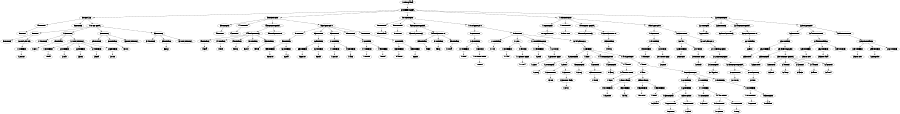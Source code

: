 digraph G {
	size="6,6"
	i4__IDENT -> i5__Vetor
	i3__CLASSE -> i4__IDENT
	i3__CLASSE -> i6__NONE
	i8__VAR -> i9__NONE
	i11__IDENT -> i12__vet
	i10__LISTA_VAR -> i11__IDENT
	i8__VAR -> i10__LISTA_VAR
	i7__MEMBROS -> i8__VAR
	i13__FUNC -> i14__NONE
	i15__IDENT -> i16__V
	i13__FUNC -> i15__IDENT
	i18__IDENT -> i19__a
	i17__LISTA_ARGS -> i18__IDENT
	i20__IDENT -> i21__b
	i17__LISTA_ARGS -> i20__IDENT
	i22__IDENT -> i23__c
	i17__LISTA_ARGS -> i22__IDENT
	i24__IDENT -> i25__d
	i17__LISTA_ARGS -> i24__IDENT
	i26__IDENT -> i27__e
	i17__LISTA_ARGS -> i26__IDENT
	i13__FUNC -> i17__LISTA_ARGS
	i7__MEMBROS -> i13__FUNC
	i28__FUNC -> i29__NONE
	i30__IDENT -> i31__o
	i28__FUNC -> i30__IDENT
	i28__FUNC -> i32__LISTA_ARGS
	i7__MEMBROS -> i28__FUNC
	i33__FUNC -> i34__NONE
	i35__IDENT -> i36__p
	i33__FUNC -> i35__IDENT
	i33__FUNC -> i37__LISTA_ARGS
	i7__MEMBROS -> i33__FUNC
	i3__CLASSE -> i7__MEMBROS
	i2__DEFINICOES -> i3__CLASSE
	i39__IDENT -> i40__Vetor
	i38__FUNCAO -> i39__IDENT
	i41__IDENT -> i42__Vetor
	i38__FUNCAO -> i41__IDENT
	i45__IDENT -> i46__a
	i44__LISTA_ARGS -> i45__IDENT
	i47__IDENT -> i48__b
	i44__LISTA_ARGS -> i47__IDENT
	i49__IDENT -> i50__c
	i44__LISTA_ARGS -> i49__IDENT
	i51__IDENT -> i52__d
	i44__LISTA_ARGS -> i51__IDENT
	i53__IDENT -> i54__e
	i44__LISTA_ARGS -> i53__IDENT
	i43__PARAMETROS -> i44__LISTA_ARGS
	i43__PARAMETROS -> i55__LISTA_TEMP
	i38__FUNCAO -> i43__PARAMETROS
	i59__IDENT -> i60__vet
	i58__ATRIB -> i59__IDENT
	i61__IDENT -> i62__a
	i58__ATRIB -> i61__IDENT
	i57__ATRIB -> i58__ATRIB
	i56__SEQ_COM -> i57__ATRIB
	i65__IDENT -> i66__vet
	i64__ATRIB -> i65__IDENT
	i67__IDENT -> i68__b
	i64__ATRIB -> i67__IDENT
	i63__ATRIB -> i64__ATRIB
	i56__SEQ_COM -> i63__ATRIB
	i71__IDENT -> i72__vet
	i70__ATRIB -> i71__IDENT
	i73__IDENT -> i74__c
	i70__ATRIB -> i73__IDENT
	i69__ATRIB -> i70__ATRIB
	i56__SEQ_COM -> i69__ATRIB
	i77__IDENT -> i78__vet
	i76__ATRIB -> i77__IDENT
	i79__IDENT -> i80__d
	i76__ATRIB -> i79__IDENT
	i75__ATRIB -> i76__ATRIB
	i56__SEQ_COM -> i75__ATRIB
	i83__IDENT -> i84__vet
	i82__ATRIB -> i83__IDENT
	i85__IDENT -> i86__e
	i82__ATRIB -> i85__IDENT
	i81__ATRIB -> i82__ATRIB
	i56__SEQ_COM -> i81__ATRIB
	i38__FUNCAO -> i56__SEQ_COM
	i2__DEFINICOES -> i38__FUNCAO
	i88__IDENT -> i89__ordena
	i87__FUNCAO -> i88__IDENT
	i90__IDENT -> i91__Vetor
	i87__FUNCAO -> i90__IDENT
	i92__PARAMETROS -> i93__LISTA_ARGS
	i95__IDENT -> i96__i
	i94__LISTA_TEMP -> i95__IDENT
	i97__IDENT -> i98__j
	i94__LISTA_TEMP -> i97__IDENT
	i99__IDENT -> i100__a
	i94__LISTA_TEMP -> i99__IDENT
	i92__PARAMETROS -> i94__LISTA_TEMP
	i87__FUNCAO -> i92__PARAMETROS
	i104__IDENT -> i105__i
	i103__ATRIB -> i104__IDENT
	i107__NUMBER -> i108__0
	i106__INT -> i107__NUMBER
	i103__ATRIB -> i106__INT
	i102__ATRIB -> i103__ATRIB
	i101__SEQ_COM -> i102__ATRIB
	i110__IDENT -> i111__i
	i109__FOR -> i110__IDENT
	i113__IDENT -> i114__i
	"i112__<" -> i113__IDENT
	i116__NUMBER -> i117__4
	i115__INT -> i116__NUMBER
	"i112__<" -> i115__INT
	i109__FOR -> "i112__<"
	i119__IDENT -> i120__i
	i118__ATRIBCOMP -> i119__IDENT
	i122__NUMBER -> i123__1
	i121__INT -> i122__NUMBER
	i118__ATRIBCOMP -> i121__INT
	i109__FOR -> i118__ATRIBCOMP
	i127__IDENT -> i128__j
	i126__ATRIB -> i127__IDENT
	i130__IDENT -> i131__i
	"i129__+" -> i130__IDENT
	i133__NUMBER -> i134__1
	i132__INT -> i133__NUMBER
	"i129__+" -> i132__INT
	i126__ATRIB -> "i129__+"
	i125__FOR -> i126__ATRIB
	i136__IDENT -> i137__j
	"i135__<" -> i136__IDENT
	i139__NUMBER -> i140__5
	i138__INT -> i139__NUMBER
	"i135__<" -> i138__INT
	i125__FOR -> "i135__<"
	i142__IDENT -> i143__j
	i141__ATRIBCOMP -> i142__IDENT
	i145__NUMBER -> i146__1
	i144__INT -> i145__NUMBER
	i141__ATRIBCOMP -> i144__INT
	i125__FOR -> i141__ATRIBCOMP
	i151__IDENT -> i152__vet
	i150__VETOR -> i151__IDENT
	i153__IDENT -> i154__j
	i150__VETOR -> i153__IDENT
	"i149__<" -> i150__VETOR
	i156__IDENT -> i157__vet
	i155__VETOR -> i156__IDENT
	i158__IDENT -> i159__i
	i155__VETOR -> i158__IDENT
	"i149__<" -> i155__VETOR
	i148__IF -> "i149__<"
	i163__IDENT -> i164__aux
	i162__ATRIB -> i163__IDENT
	i166__IDENT -> i167__vet
	i165__VETOR -> i166__IDENT
	i168__IDENT -> i169__i
	i165__VETOR -> i168__IDENT
	i162__ATRIB -> i165__VETOR
	i161__ATRIB -> i162__ATRIB
	i160__SEQ_COM -> i161__ATRIB
	i172__IDENT -> i173__vet
	i171__ATRIB -> i172__IDENT
	i175__IDENT -> i176__vet
	i174__VETOR -> i175__IDENT
	i177__IDENT -> i178__j
	i174__VETOR -> i177__IDENT
	i171__ATRIB -> i174__VETOR
	i170__ATRIB -> i171__ATRIB
	i160__SEQ_COM -> i170__ATRIB
	i181__IDENT -> i182__vet
	i180__ATRIB -> i181__IDENT
	i183__IDENT -> i184__aux
	i180__ATRIB -> i183__IDENT
	i179__ATRIB -> i180__ATRIB
	i160__SEQ_COM -> i179__ATRIB
	i148__IF -> i160__SEQ_COM
	i147__SEQ_COM -> i148__IF
	i125__FOR -> i147__SEQ_COM
	i124__SEQ_COM -> i125__FOR
	i109__FOR -> i124__SEQ_COM
	i101__SEQ_COM -> i109__FOR
	i87__FUNCAO -> i101__SEQ_COM
	i2__DEFINICOES -> i87__FUNCAO
	i186__IDENT -> i187__printVetor
	i185__FUNCAO -> i186__IDENT
	i188__IDENT -> i189__Vetor
	i185__FUNCAO -> i188__IDENT
	i190__PARAMETROS -> i191__LISTA_ARGS
	i193__IDENT -> i194__c
	i192__LISTA_TEMP -> i193__IDENT
	i190__PARAMETROS -> i192__LISTA_TEMP
	i185__FUNCAO -> i190__PARAMETROS
	i198__IDENT -> i199__cont
	i197__ATRIB -> i198__IDENT
	i201__NUMBER -> i202__0
	i200__INT -> i201__NUMBER
	i197__ATRIB -> i200__INT
	i196__ATRIB -> i197__ATRIB
	i195__SEQ_COM -> i196__ATRIB
	i205__IDENT -> i206__cont
	"i204__<" -> i205__IDENT
	i208__NUMBER -> i209__5
	i207__INT -> i208__NUMBER
	"i204__<" -> i207__INT
	i203__WHILE -> "i204__<"
	i213__IDENT -> i214__print
	i212__FUNC_CALL -> i213__IDENT
	i216__VETOR -> i217__vet
	i215__ARGUMENTOS -> i216__VETOR
	i218__STRING -> "i219__ - "
	i215__ARGUMENTOS -> i218__STRING
	i212__FUNC_CALL -> i215__ARGUMENTOS
	i211__FUNC_CALL -> i212__FUNC_CALL
	i210__SEQ_COM -> i211__FUNC_CALL
	i203__WHILE -> i210__SEQ_COM
	i195__SEQ_COM -> i203__WHILE
	i185__FUNCAO -> i195__SEQ_COM
	i2__DEFINICOES -> i185__FUNCAO
	i221__IDENT -> i222__main
	i220__FUNCAO -> i221__IDENT
	i220__FUNCAO -> i223__NONE
	i224__PARAMETROS -> i225__LISTA_ARGS
	i227__IDENT -> i228__v
	i226__LISTA_TEMP -> i227__IDENT
	i224__PARAMETROS -> i226__LISTA_TEMP
	i220__FUNCAO -> i224__PARAMETROS
	i232__IDENT -> i233__vetor
	i231__ATRIB -> i232__IDENT
	i235__IDENT -> i236__Vetor
	i234__FUNC_CALL -> i235__IDENT
	i238__INT -> i239__5
	i237__ARGUMENTOS -> i238__INT
	i240__INT -> i241__2
	i237__ARGUMENTOS -> i240__INT
	i242__INT -> i243__3
	i237__ARGUMENTOS -> i242__INT
	i244__INT -> i245__1
	i237__ARGUMENTOS -> i244__INT
	i246__INT -> i247__4
	i237__ARGUMENTOS -> i246__INT
	i234__FUNC_CALL -> i237__ARGUMENTOS
	i231__ATRIB -> i234__FUNC_CALL
	i230__ATRIB -> i231__ATRIB
	i229__SEQ_COM -> i230__ATRIB
	i250__IDENT -> i251__vetor
	i249__PONTEIRO -> i250__IDENT
	i252__IDENT -> i253__ordena
	i249__PONTEIRO -> i252__IDENT
	i249__PONTEIRO -> i254__NONE
	i248__PONTEIRO -> i249__PONTEIRO
	i229__SEQ_COM -> i248__PONTEIRO
	i257__IDENT -> i258__vetor
	i256__PONTEIRO -> i257__IDENT
	i259__IDENT -> i260__print
	i256__PONTEIRO -> i259__IDENT
	i256__PONTEIRO -> i261__NONE
	i255__PONTEIRO -> i256__PONTEIRO
	i229__SEQ_COM -> i255__PONTEIRO
	i220__FUNCAO -> i229__SEQ_COM
	i2__DEFINICOES -> i220__FUNCAO
	i1__Programa -> i2__DEFINICOES
}
